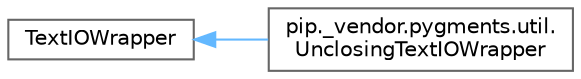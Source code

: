 digraph "Graphical Class Hierarchy"
{
 // LATEX_PDF_SIZE
  bgcolor="transparent";
  edge [fontname=Helvetica,fontsize=10,labelfontname=Helvetica,labelfontsize=10];
  node [fontname=Helvetica,fontsize=10,shape=box,height=0.2,width=0.4];
  rankdir="LR";
  Node0 [id="Node000000",label="TextIOWrapper",height=0.2,width=0.4,color="grey40", fillcolor="white", style="filled",URL="$d7/d40/classTextIOWrapper.html",tooltip=" "];
  Node0 -> Node1 [id="edge5644_Node000000_Node000001",dir="back",color="steelblue1",style="solid",tooltip=" "];
  Node1 [id="Node000001",label="pip._vendor.pygments.util.\lUnclosingTextIOWrapper",height=0.2,width=0.4,color="grey40", fillcolor="white", style="filled",URL="$d1/d98/classpip_1_1__vendor_1_1pygments_1_1util_1_1UnclosingTextIOWrapper.html",tooltip=" "];
}
